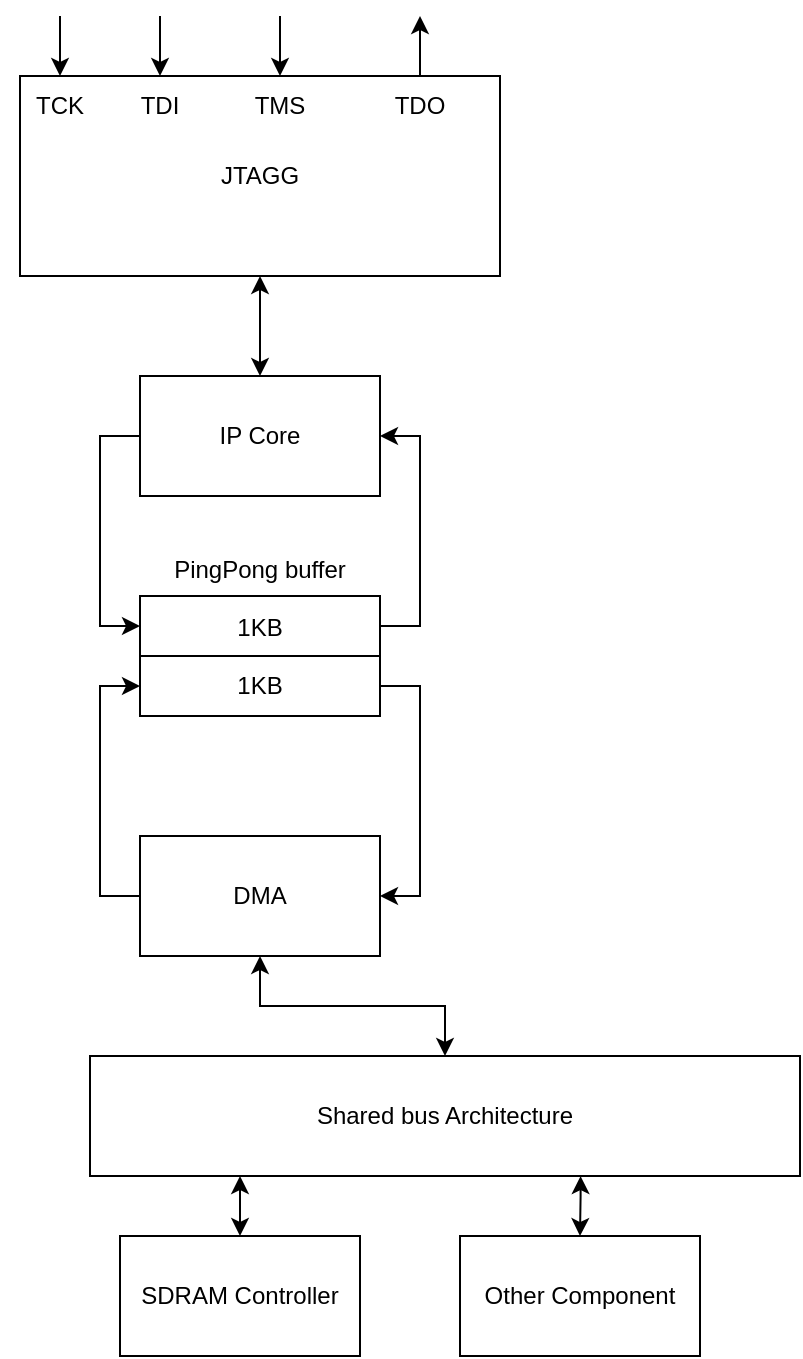 <mxfile version="26.2.9">
  <diagram name="Page-1" id="Dnn_IrxOLH-KTdM8TZEc">
    <mxGraphModel dx="1187" dy="769" grid="1" gridSize="10" guides="1" tooltips="1" connect="1" arrows="1" fold="1" page="1" pageScale="1" pageWidth="827" pageHeight="1169" math="0" shadow="0">
      <root>
        <mxCell id="0" />
        <mxCell id="1" parent="0" />
        <mxCell id="AwrK484-JfmSxCrr8Lho-10" style="edgeStyle=orthogonalEdgeStyle;rounded=0;orthogonalLoop=1;jettySize=auto;html=1;exitX=0.5;exitY=1;exitDx=0;exitDy=0;entryX=0.5;entryY=0;entryDx=0;entryDy=0;endArrow=classic;startFill=1;startArrow=classic;endFill=1;" edge="1" parent="1" source="AwrK484-JfmSxCrr8Lho-1" target="AwrK484-JfmSxCrr8Lho-2">
          <mxGeometry relative="1" as="geometry" />
        </mxCell>
        <mxCell id="AwrK484-JfmSxCrr8Lho-1" value="JTAGG" style="rounded=0;whiteSpace=wrap;html=1;" vertex="1" parent="1">
          <mxGeometry x="40" y="70" width="240" height="100" as="geometry" />
        </mxCell>
        <mxCell id="AwrK484-JfmSxCrr8Lho-13" style="edgeStyle=orthogonalEdgeStyle;rounded=0;orthogonalLoop=1;jettySize=auto;html=1;exitX=0;exitY=0.5;exitDx=0;exitDy=0;entryX=0;entryY=0.25;entryDx=0;entryDy=0;" edge="1" parent="1" source="AwrK484-JfmSxCrr8Lho-2" target="AwrK484-JfmSxCrr8Lho-3">
          <mxGeometry relative="1" as="geometry" />
        </mxCell>
        <mxCell id="AwrK484-JfmSxCrr8Lho-2" value="IP Core" style="rounded=0;whiteSpace=wrap;html=1;" vertex="1" parent="1">
          <mxGeometry x="100" y="220" width="120" height="60" as="geometry" />
        </mxCell>
        <mxCell id="AwrK484-JfmSxCrr8Lho-14" style="edgeStyle=orthogonalEdgeStyle;rounded=0;orthogonalLoop=1;jettySize=auto;html=1;exitX=1;exitY=0.75;exitDx=0;exitDy=0;entryX=1;entryY=0.5;entryDx=0;entryDy=0;" edge="1" parent="1" source="AwrK484-JfmSxCrr8Lho-3" target="AwrK484-JfmSxCrr8Lho-6">
          <mxGeometry relative="1" as="geometry" />
        </mxCell>
        <mxCell id="AwrK484-JfmSxCrr8Lho-16" style="edgeStyle=orthogonalEdgeStyle;rounded=0;orthogonalLoop=1;jettySize=auto;html=1;exitX=1;exitY=0.25;exitDx=0;exitDy=0;entryX=1;entryY=0.5;entryDx=0;entryDy=0;" edge="1" parent="1" source="AwrK484-JfmSxCrr8Lho-3" target="AwrK484-JfmSxCrr8Lho-2">
          <mxGeometry relative="1" as="geometry" />
        </mxCell>
        <mxCell id="AwrK484-JfmSxCrr8Lho-3" value="PingPong buffer&lt;div&gt;&lt;br&gt;&lt;/div&gt;&lt;div&gt;1KB&lt;/div&gt;&lt;div&gt;&lt;br&gt;&lt;/div&gt;&lt;div&gt;1KB&lt;/div&gt;&lt;div&gt;&lt;br&gt;&lt;/div&gt;&lt;div&gt;&lt;br&gt;&lt;/div&gt;" style="rounded=0;whiteSpace=wrap;html=1;" vertex="1" parent="1">
          <mxGeometry x="100" y="330" width="120" height="60" as="geometry" />
        </mxCell>
        <mxCell id="AwrK484-JfmSxCrr8Lho-5" value="" style="endArrow=none;html=1;rounded=0;exitX=0;exitY=0.5;exitDx=0;exitDy=0;entryX=1;entryY=0.5;entryDx=0;entryDy=0;" edge="1" parent="1" source="AwrK484-JfmSxCrr8Lho-3" target="AwrK484-JfmSxCrr8Lho-3">
          <mxGeometry width="50" height="50" relative="1" as="geometry">
            <mxPoint x="280" y="410" as="sourcePoint" />
            <mxPoint x="220" y="360" as="targetPoint" />
          </mxGeometry>
        </mxCell>
        <mxCell id="AwrK484-JfmSxCrr8Lho-15" style="edgeStyle=orthogonalEdgeStyle;rounded=0;orthogonalLoop=1;jettySize=auto;html=1;exitX=0;exitY=0.5;exitDx=0;exitDy=0;entryX=0;entryY=0.75;entryDx=0;entryDy=0;" edge="1" parent="1" source="AwrK484-JfmSxCrr8Lho-6" target="AwrK484-JfmSxCrr8Lho-3">
          <mxGeometry relative="1" as="geometry" />
        </mxCell>
        <mxCell id="AwrK484-JfmSxCrr8Lho-17" style="edgeStyle=orthogonalEdgeStyle;rounded=0;orthogonalLoop=1;jettySize=auto;html=1;entryX=0.5;entryY=0;entryDx=0;entryDy=0;startArrow=classic;startFill=1;" edge="1" parent="1" source="AwrK484-JfmSxCrr8Lho-6" target="AwrK484-JfmSxCrr8Lho-7">
          <mxGeometry relative="1" as="geometry">
            <mxPoint x="160" y="550" as="targetPoint" />
          </mxGeometry>
        </mxCell>
        <mxCell id="AwrK484-JfmSxCrr8Lho-6" value="DMA" style="rounded=0;whiteSpace=wrap;html=1;" vertex="1" parent="1">
          <mxGeometry x="100" y="450" width="120" height="60" as="geometry" />
        </mxCell>
        <mxCell id="AwrK484-JfmSxCrr8Lho-24" style="edgeStyle=orthogonalEdgeStyle;rounded=0;orthogonalLoop=1;jettySize=auto;html=1;entryX=0.5;entryY=0;entryDx=0;entryDy=0;startArrow=classic;startFill=1;exitX=0.691;exitY=1.001;exitDx=0;exitDy=0;exitPerimeter=0;" edge="1" parent="1" source="AwrK484-JfmSxCrr8Lho-7" target="AwrK484-JfmSxCrr8Lho-21">
          <mxGeometry relative="1" as="geometry">
            <mxPoint x="320" y="622" as="sourcePoint" />
            <Array as="points">
              <mxPoint x="320" y="630" />
              <mxPoint x="320" y="630" />
            </Array>
          </mxGeometry>
        </mxCell>
        <mxCell id="AwrK484-JfmSxCrr8Lho-7" value="Shared bus Architecture" style="rounded=0;whiteSpace=wrap;html=1;" vertex="1" parent="1">
          <mxGeometry x="75" y="560" width="355" height="60" as="geometry" />
        </mxCell>
        <mxCell id="AwrK484-JfmSxCrr8Lho-33" style="edgeStyle=orthogonalEdgeStyle;rounded=0;orthogonalLoop=1;jettySize=auto;html=1;startArrow=classic;startFill=1;" edge="1" parent="1" source="AwrK484-JfmSxCrr8Lho-8">
          <mxGeometry relative="1" as="geometry">
            <mxPoint x="150" y="620" as="targetPoint" />
          </mxGeometry>
        </mxCell>
        <mxCell id="AwrK484-JfmSxCrr8Lho-8" value="SDRAM Controller" style="rounded=0;whiteSpace=wrap;html=1;" vertex="1" parent="1">
          <mxGeometry x="90" y="650" width="120" height="60" as="geometry" />
        </mxCell>
        <mxCell id="AwrK484-JfmSxCrr8Lho-21" value="Other Component" style="rounded=0;whiteSpace=wrap;html=1;" vertex="1" parent="1">
          <mxGeometry x="260" y="650" width="120" height="60" as="geometry" />
        </mxCell>
        <mxCell id="AwrK484-JfmSxCrr8Lho-25" value="" style="endArrow=none;html=1;rounded=0;endFill=1;startArrow=classic;startFill=1;" edge="1" parent="1">
          <mxGeometry width="50" height="50" relative="1" as="geometry">
            <mxPoint x="60" y="70" as="sourcePoint" />
            <mxPoint x="60" y="40" as="targetPoint" />
          </mxGeometry>
        </mxCell>
        <mxCell id="AwrK484-JfmSxCrr8Lho-26" value="" style="endArrow=none;html=1;rounded=0;startArrow=classic;startFill=1;" edge="1" parent="1">
          <mxGeometry width="50" height="50" relative="1" as="geometry">
            <mxPoint x="110" y="70" as="sourcePoint" />
            <mxPoint x="110" y="40" as="targetPoint" />
          </mxGeometry>
        </mxCell>
        <mxCell id="AwrK484-JfmSxCrr8Lho-27" value="" style="endArrow=none;html=1;rounded=0;startArrow=classic;startFill=1;" edge="1" parent="1">
          <mxGeometry width="50" height="50" relative="1" as="geometry">
            <mxPoint x="170" y="70" as="sourcePoint" />
            <mxPoint x="170" y="40" as="targetPoint" />
          </mxGeometry>
        </mxCell>
        <mxCell id="AwrK484-JfmSxCrr8Lho-28" value="" style="endArrow=classic;html=1;rounded=0;endFill=1;" edge="1" parent="1">
          <mxGeometry width="50" height="50" relative="1" as="geometry">
            <mxPoint x="240" y="70" as="sourcePoint" />
            <mxPoint x="240" y="40" as="targetPoint" />
          </mxGeometry>
        </mxCell>
        <mxCell id="AwrK484-JfmSxCrr8Lho-29" value="TCK" style="text;html=1;align=center;verticalAlign=middle;whiteSpace=wrap;rounded=0;" vertex="1" parent="1">
          <mxGeometry x="30" y="70" width="60" height="30" as="geometry" />
        </mxCell>
        <mxCell id="AwrK484-JfmSxCrr8Lho-30" value="TDI" style="text;html=1;align=center;verticalAlign=middle;whiteSpace=wrap;rounded=0;" vertex="1" parent="1">
          <mxGeometry x="80" y="70" width="60" height="30" as="geometry" />
        </mxCell>
        <mxCell id="AwrK484-JfmSxCrr8Lho-31" value="TMS" style="text;html=1;align=center;verticalAlign=middle;whiteSpace=wrap;rounded=0;" vertex="1" parent="1">
          <mxGeometry x="140" y="70" width="60" height="30" as="geometry" />
        </mxCell>
        <mxCell id="AwrK484-JfmSxCrr8Lho-32" value="TDO" style="text;html=1;align=center;verticalAlign=middle;whiteSpace=wrap;rounded=0;" vertex="1" parent="1">
          <mxGeometry x="210" y="70" width="60" height="30" as="geometry" />
        </mxCell>
      </root>
    </mxGraphModel>
  </diagram>
</mxfile>
